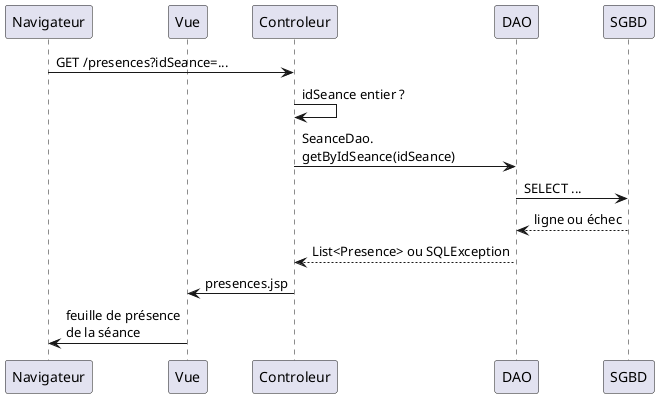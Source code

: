 @startuml
participant Navigateur
participant Vue

Navigateur -> Controleur: GET /presences?idSeance=...
Controleur -> Controleur: idSeance entier ?
Controleur -> DAO: SeanceDao.\ngetByIdSeance(idSeance)
DAO -> SGBD: SELECT ...
SGBD --> DAO: ligne ou échec
DAO --> Controleur: List<Presence> ou SQLException
Controleur -> Vue: presences.jsp
Vue -> Navigateur: feuille de présence\nde la séance

@enduml
